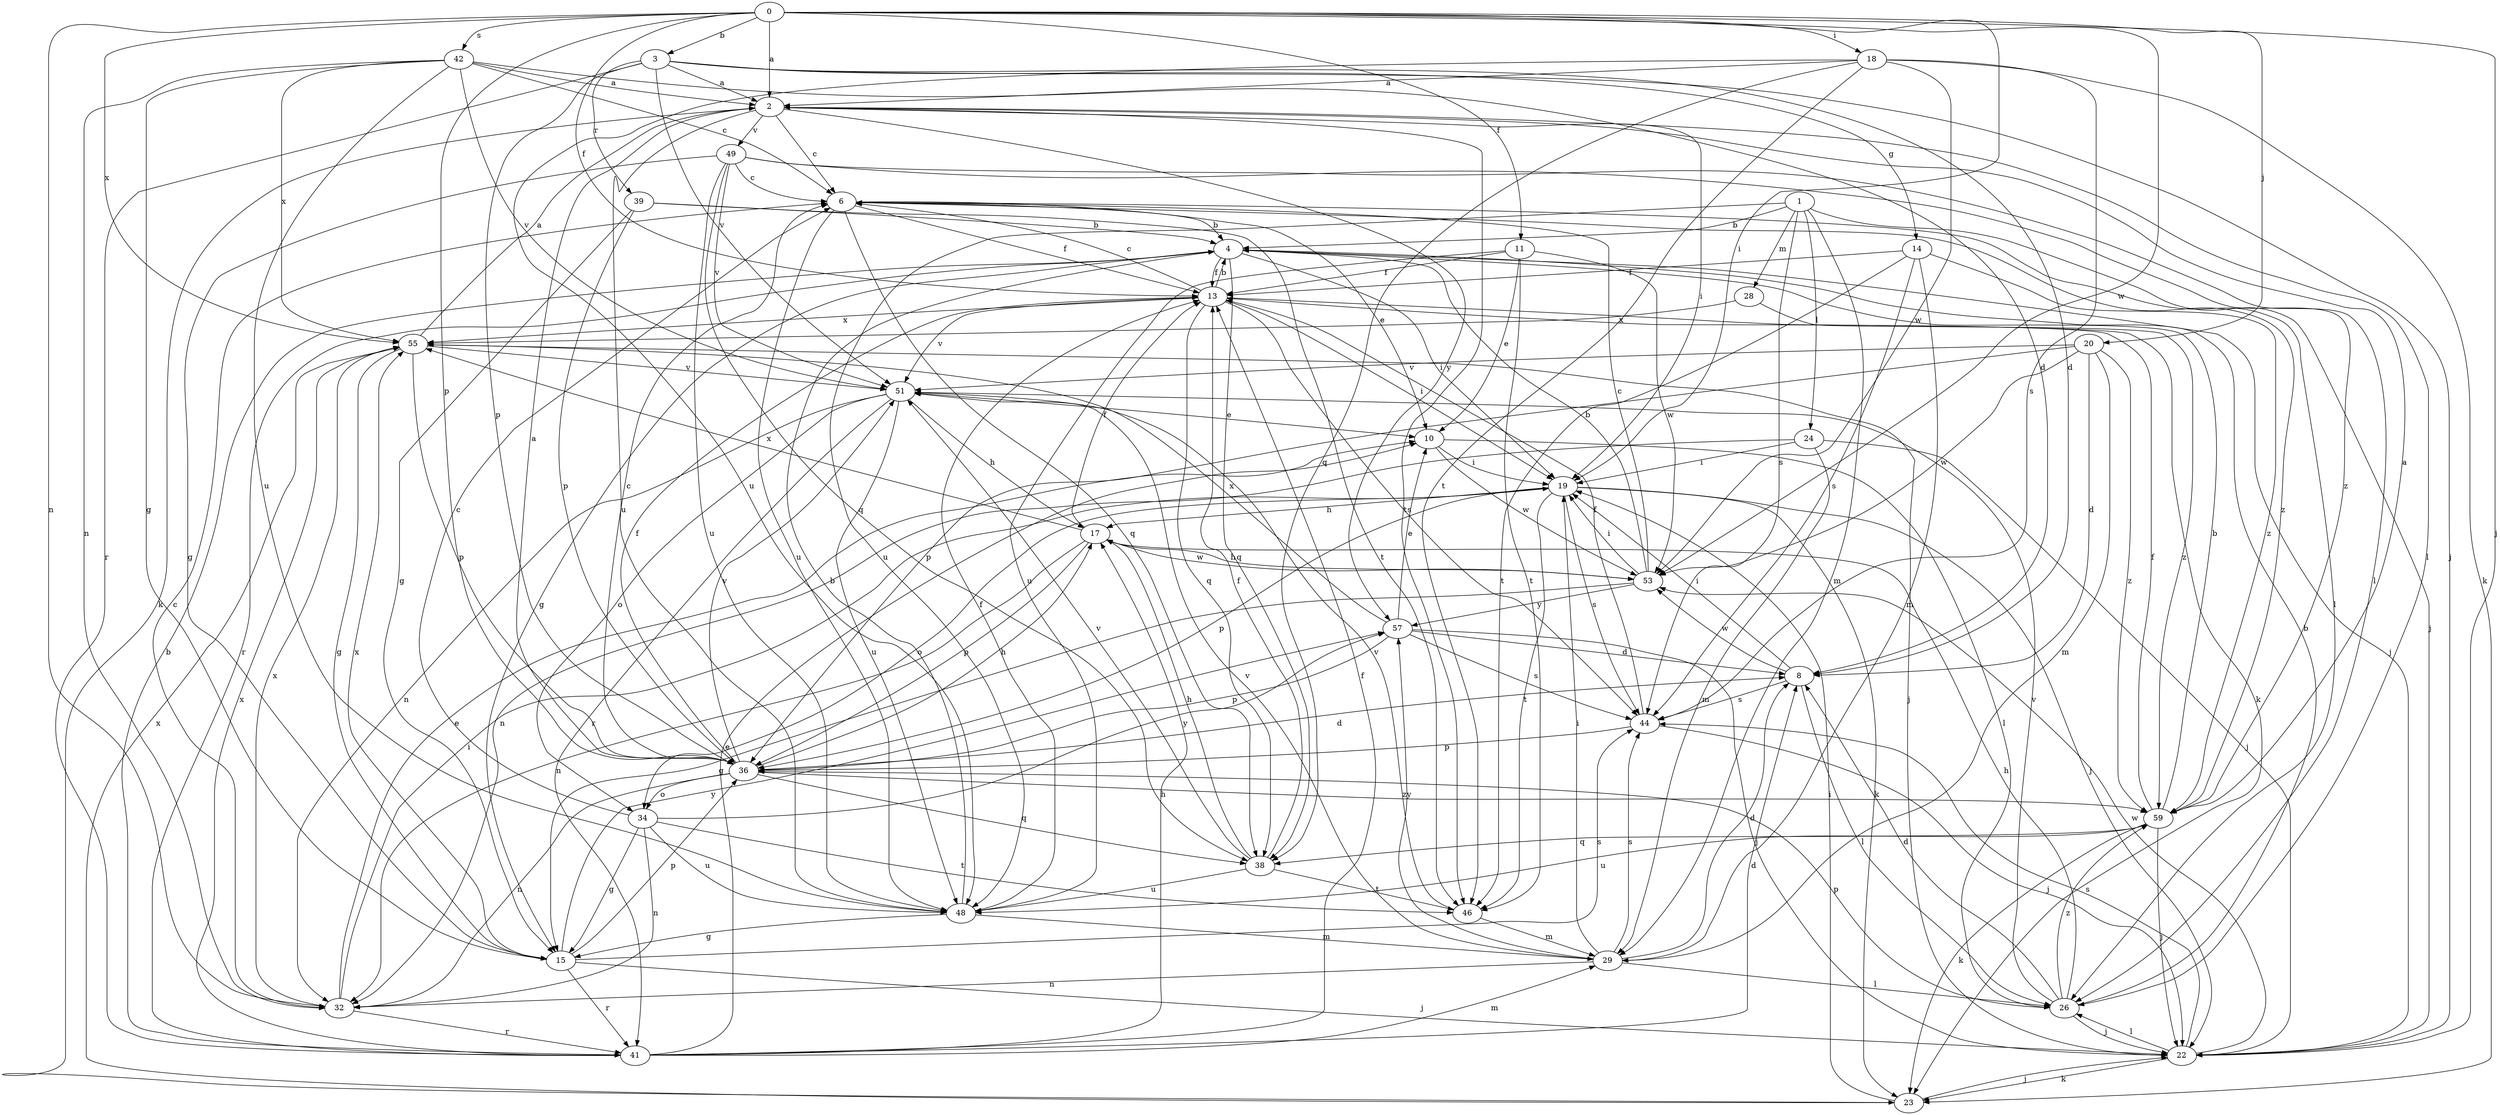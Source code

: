 strict digraph  {
0;
1;
2;
3;
4;
6;
8;
10;
11;
13;
14;
15;
17;
18;
19;
20;
22;
23;
24;
26;
28;
29;
32;
34;
36;
38;
39;
41;
42;
44;
46;
48;
49;
51;
53;
55;
57;
59;
0 -> 2  [label=a];
0 -> 3  [label=b];
0 -> 11  [label=f];
0 -> 13  [label=f];
0 -> 18  [label=i];
0 -> 19  [label=i];
0 -> 20  [label=j];
0 -> 22  [label=j];
0 -> 32  [label=n];
0 -> 36  [label=p];
0 -> 42  [label=s];
0 -> 53  [label=w];
0 -> 55  [label=x];
1 -> 4  [label=b];
1 -> 22  [label=j];
1 -> 24  [label=l];
1 -> 28  [label=m];
1 -> 29  [label=m];
1 -> 44  [label=s];
1 -> 48  [label=u];
2 -> 6  [label=c];
2 -> 19  [label=i];
2 -> 23  [label=k];
2 -> 26  [label=l];
2 -> 46  [label=t];
2 -> 48  [label=u];
2 -> 49  [label=v];
2 -> 57  [label=y];
3 -> 2  [label=a];
3 -> 8  [label=d];
3 -> 14  [label=g];
3 -> 22  [label=j];
3 -> 36  [label=p];
3 -> 39  [label=r];
3 -> 41  [label=r];
3 -> 51  [label=v];
4 -> 13  [label=f];
4 -> 15  [label=g];
4 -> 19  [label=i];
4 -> 22  [label=j];
4 -> 38  [label=q];
4 -> 41  [label=r];
6 -> 4  [label=b];
6 -> 10  [label=e];
6 -> 13  [label=f];
6 -> 26  [label=l];
6 -> 38  [label=q];
6 -> 48  [label=u];
6 -> 59  [label=z];
8 -> 19  [label=i];
8 -> 26  [label=l];
8 -> 44  [label=s];
8 -> 53  [label=w];
10 -> 19  [label=i];
10 -> 26  [label=l];
10 -> 53  [label=w];
11 -> 10  [label=e];
11 -> 13  [label=f];
11 -> 46  [label=t];
11 -> 48  [label=u];
11 -> 53  [label=w];
13 -> 4  [label=b];
13 -> 6  [label=c];
13 -> 19  [label=i];
13 -> 23  [label=k];
13 -> 38  [label=q];
13 -> 44  [label=s];
13 -> 51  [label=v];
13 -> 55  [label=x];
14 -> 13  [label=f];
14 -> 29  [label=m];
14 -> 44  [label=s];
14 -> 46  [label=t];
14 -> 59  [label=z];
15 -> 22  [label=j];
15 -> 36  [label=p];
15 -> 41  [label=r];
15 -> 44  [label=s];
15 -> 55  [label=x];
15 -> 57  [label=y];
17 -> 13  [label=f];
17 -> 32  [label=n];
17 -> 36  [label=p];
17 -> 53  [label=w];
17 -> 55  [label=x];
18 -> 2  [label=a];
18 -> 23  [label=k];
18 -> 38  [label=q];
18 -> 44  [label=s];
18 -> 46  [label=t];
18 -> 48  [label=u];
18 -> 53  [label=w];
19 -> 17  [label=h];
19 -> 22  [label=j];
19 -> 23  [label=k];
19 -> 34  [label=o];
19 -> 36  [label=p];
19 -> 44  [label=s];
19 -> 46  [label=t];
20 -> 8  [label=d];
20 -> 29  [label=m];
20 -> 36  [label=p];
20 -> 51  [label=v];
20 -> 53  [label=w];
20 -> 59  [label=z];
22 -> 23  [label=k];
22 -> 26  [label=l];
22 -> 44  [label=s];
22 -> 53  [label=w];
23 -> 19  [label=i];
23 -> 22  [label=j];
23 -> 55  [label=x];
24 -> 19  [label=i];
24 -> 22  [label=j];
24 -> 29  [label=m];
24 -> 32  [label=n];
26 -> 4  [label=b];
26 -> 8  [label=d];
26 -> 17  [label=h];
26 -> 22  [label=j];
26 -> 36  [label=p];
26 -> 51  [label=v];
26 -> 59  [label=z];
28 -> 55  [label=x];
28 -> 59  [label=z];
29 -> 8  [label=d];
29 -> 19  [label=i];
29 -> 26  [label=l];
29 -> 32  [label=n];
29 -> 44  [label=s];
29 -> 51  [label=v];
29 -> 57  [label=y];
32 -> 6  [label=c];
32 -> 10  [label=e];
32 -> 19  [label=i];
32 -> 41  [label=r];
32 -> 55  [label=x];
34 -> 6  [label=c];
34 -> 15  [label=g];
34 -> 32  [label=n];
34 -> 46  [label=t];
34 -> 48  [label=u];
34 -> 57  [label=y];
36 -> 2  [label=a];
36 -> 6  [label=c];
36 -> 8  [label=d];
36 -> 13  [label=f];
36 -> 17  [label=h];
36 -> 32  [label=n];
36 -> 34  [label=o];
36 -> 38  [label=q];
36 -> 51  [label=v];
36 -> 59  [label=z];
38 -> 13  [label=f];
38 -> 17  [label=h];
38 -> 46  [label=t];
38 -> 48  [label=u];
38 -> 51  [label=v];
39 -> 4  [label=b];
39 -> 15  [label=g];
39 -> 36  [label=p];
39 -> 46  [label=t];
41 -> 4  [label=b];
41 -> 8  [label=d];
41 -> 10  [label=e];
41 -> 13  [label=f];
41 -> 17  [label=h];
41 -> 29  [label=m];
41 -> 55  [label=x];
42 -> 2  [label=a];
42 -> 6  [label=c];
42 -> 8  [label=d];
42 -> 15  [label=g];
42 -> 32  [label=n];
42 -> 48  [label=u];
42 -> 51  [label=v];
42 -> 55  [label=x];
44 -> 13  [label=f];
44 -> 22  [label=j];
44 -> 36  [label=p];
46 -> 29  [label=m];
46 -> 51  [label=v];
48 -> 4  [label=b];
48 -> 13  [label=f];
48 -> 15  [label=g];
48 -> 29  [label=m];
49 -> 6  [label=c];
49 -> 15  [label=g];
49 -> 26  [label=l];
49 -> 38  [label=q];
49 -> 48  [label=u];
49 -> 51  [label=v];
49 -> 59  [label=z];
51 -> 10  [label=e];
51 -> 17  [label=h];
51 -> 32  [label=n];
51 -> 34  [label=o];
51 -> 41  [label=r];
51 -> 48  [label=u];
53 -> 4  [label=b];
53 -> 6  [label=c];
53 -> 15  [label=g];
53 -> 17  [label=h];
53 -> 19  [label=i];
53 -> 57  [label=y];
55 -> 2  [label=a];
55 -> 15  [label=g];
55 -> 22  [label=j];
55 -> 36  [label=p];
55 -> 51  [label=v];
57 -> 8  [label=d];
57 -> 10  [label=e];
57 -> 22  [label=j];
57 -> 36  [label=p];
57 -> 44  [label=s];
57 -> 55  [label=x];
59 -> 2  [label=a];
59 -> 4  [label=b];
59 -> 13  [label=f];
59 -> 22  [label=j];
59 -> 23  [label=k];
59 -> 38  [label=q];
59 -> 48  [label=u];
}
